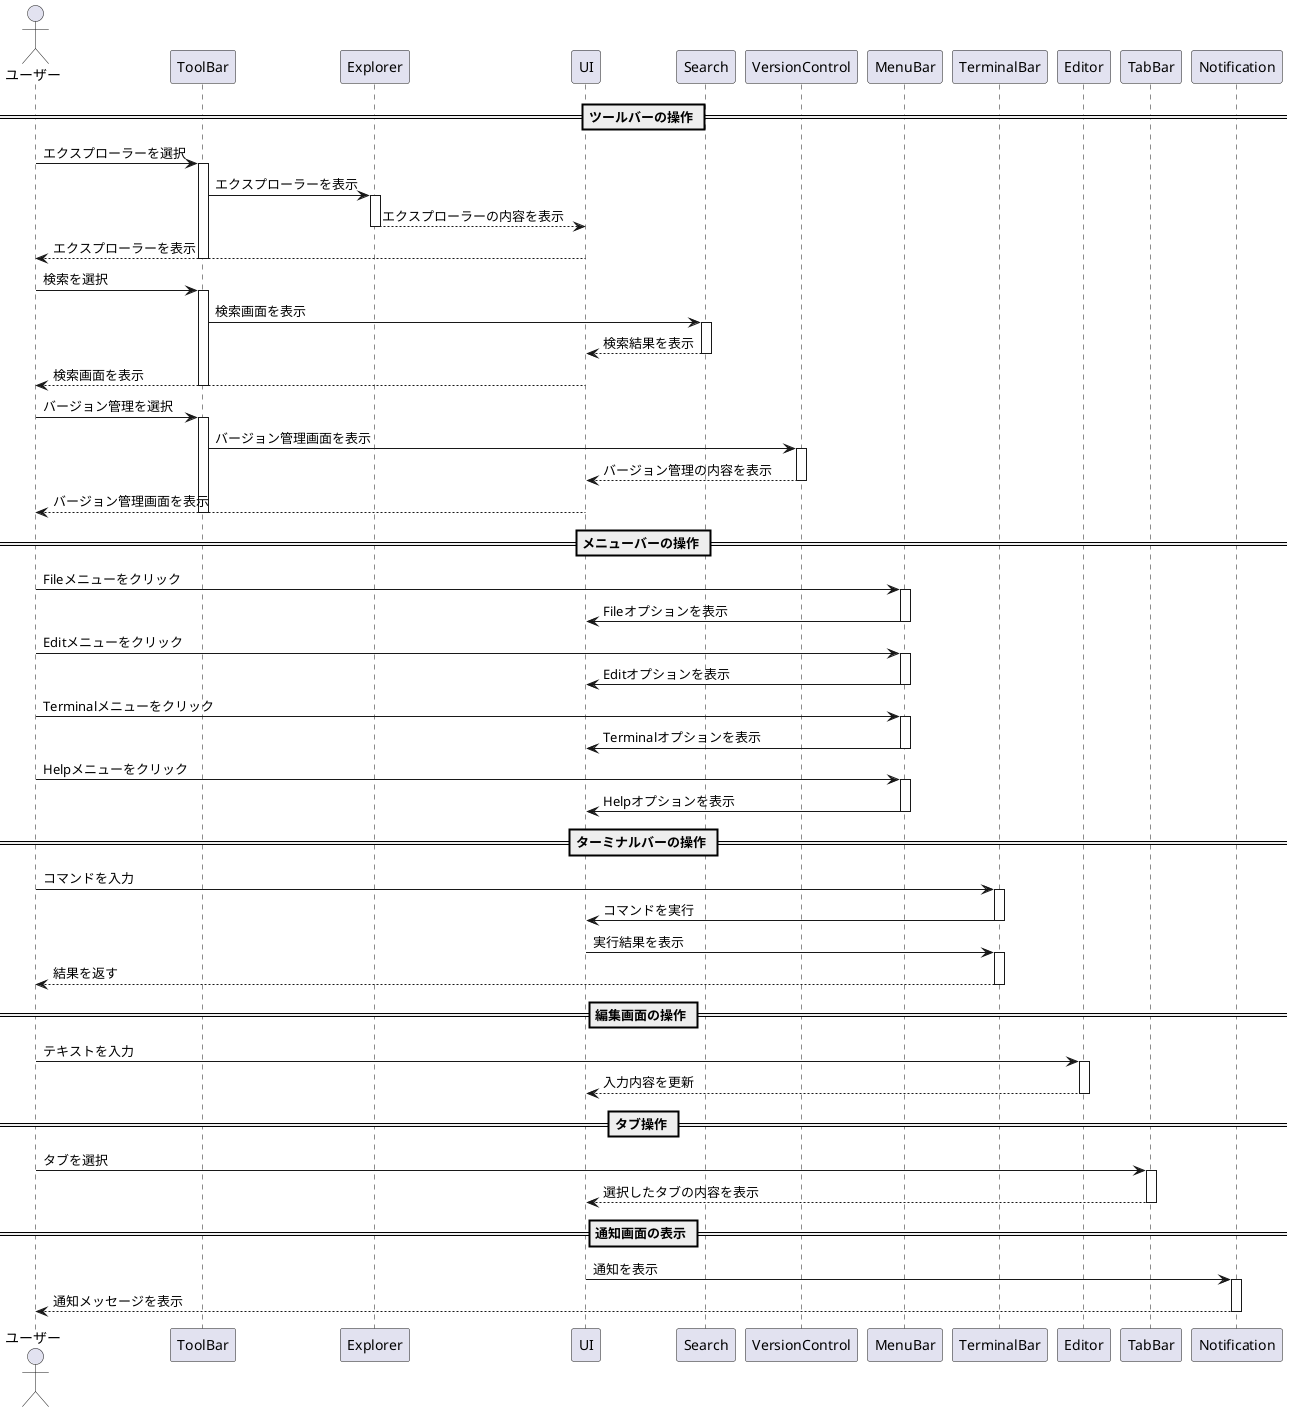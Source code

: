 @startuml

actor User as "ユーザー"

== ツールバーの操作 ==
User -> ToolBar : エクスプローラーを選択
activate ToolBar

ToolBar -> Explorer : エクスプローラーを表示
activate Explorer

Explorer --> UI : エクスプローラーの内容を表示
deactivate Explorer

UI --> User : エクスプローラーを表示
deactivate ToolBar

User -> ToolBar : 検索を選択
activate ToolBar

ToolBar -> Search : 検索画面を表示
activate Search

Search --> UI : 検索結果を表示
deactivate Search

UI --> User : 検索画面を表示
deactivate ToolBar

User -> ToolBar : バージョン管理を選択
activate ToolBar

ToolBar -> VersionControl : バージョン管理画面を表示
activate VersionControl

VersionControl --> UI : バージョン管理の内容を表示
deactivate VersionControl

UI --> User : バージョン管理画面を表示
deactivate ToolBar

== メニューバーの操作 ==
User -> MenuBar : Fileメニューをクリック
activate MenuBar

MenuBar -> UI : Fileオプションを表示
deactivate MenuBar

User -> MenuBar : Editメニューをクリック
activate MenuBar

MenuBar -> UI : Editオプションを表示
deactivate MenuBar

User -> MenuBar : Terminalメニューをクリック
activate MenuBar

MenuBar -> UI : Terminalオプションを表示
deactivate MenuBar

User -> MenuBar : Helpメニューをクリック
activate MenuBar

MenuBar -> UI : Helpオプションを表示
deactivate MenuBar

== ターミナルバーの操作 ==
User -> TerminalBar : コマンドを入力
activate TerminalBar

TerminalBar -> UI : コマンドを実行
deactivate TerminalBar

UI -> TerminalBar : 実行結果を表示
activate TerminalBar

TerminalBar --> User : 結果を返す
deactivate TerminalBar

== 編集画面の操作 ==
User -> Editor : テキストを入力
activate Editor

Editor --> UI : 入力内容を更新
deactivate Editor

== タブ操作 ==
User -> TabBar : タブを選択
activate TabBar

TabBar --> UI : 選択したタブの内容を表示
deactivate TabBar

== 通知画面の表示 ==
UI -> Notification : 通知を表示
activate Notification

Notification --> User : 通知メッセージを表示
deactivate Notification

@enduml